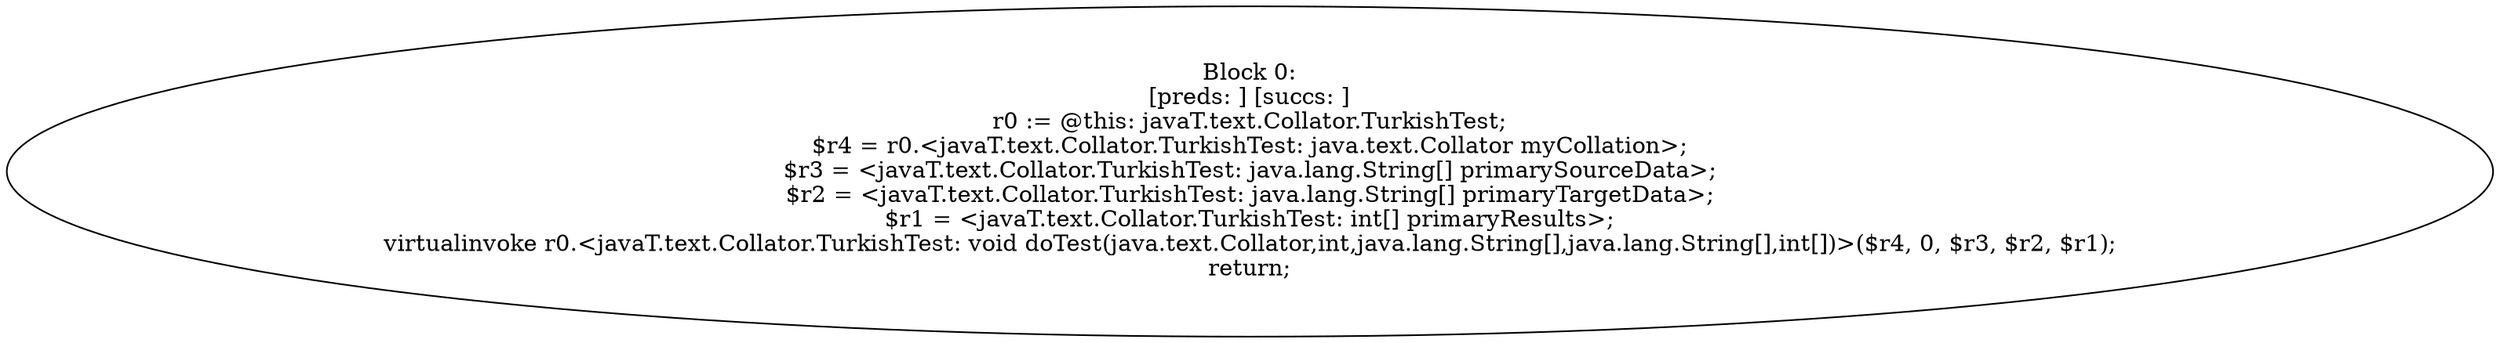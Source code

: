 digraph "unitGraph" {
    "Block 0:
[preds: ] [succs: ]
r0 := @this: javaT.text.Collator.TurkishTest;
$r4 = r0.<javaT.text.Collator.TurkishTest: java.text.Collator myCollation>;
$r3 = <javaT.text.Collator.TurkishTest: java.lang.String[] primarySourceData>;
$r2 = <javaT.text.Collator.TurkishTest: java.lang.String[] primaryTargetData>;
$r1 = <javaT.text.Collator.TurkishTest: int[] primaryResults>;
virtualinvoke r0.<javaT.text.Collator.TurkishTest: void doTest(java.text.Collator,int,java.lang.String[],java.lang.String[],int[])>($r4, 0, $r3, $r2, $r1);
return;
"
}
